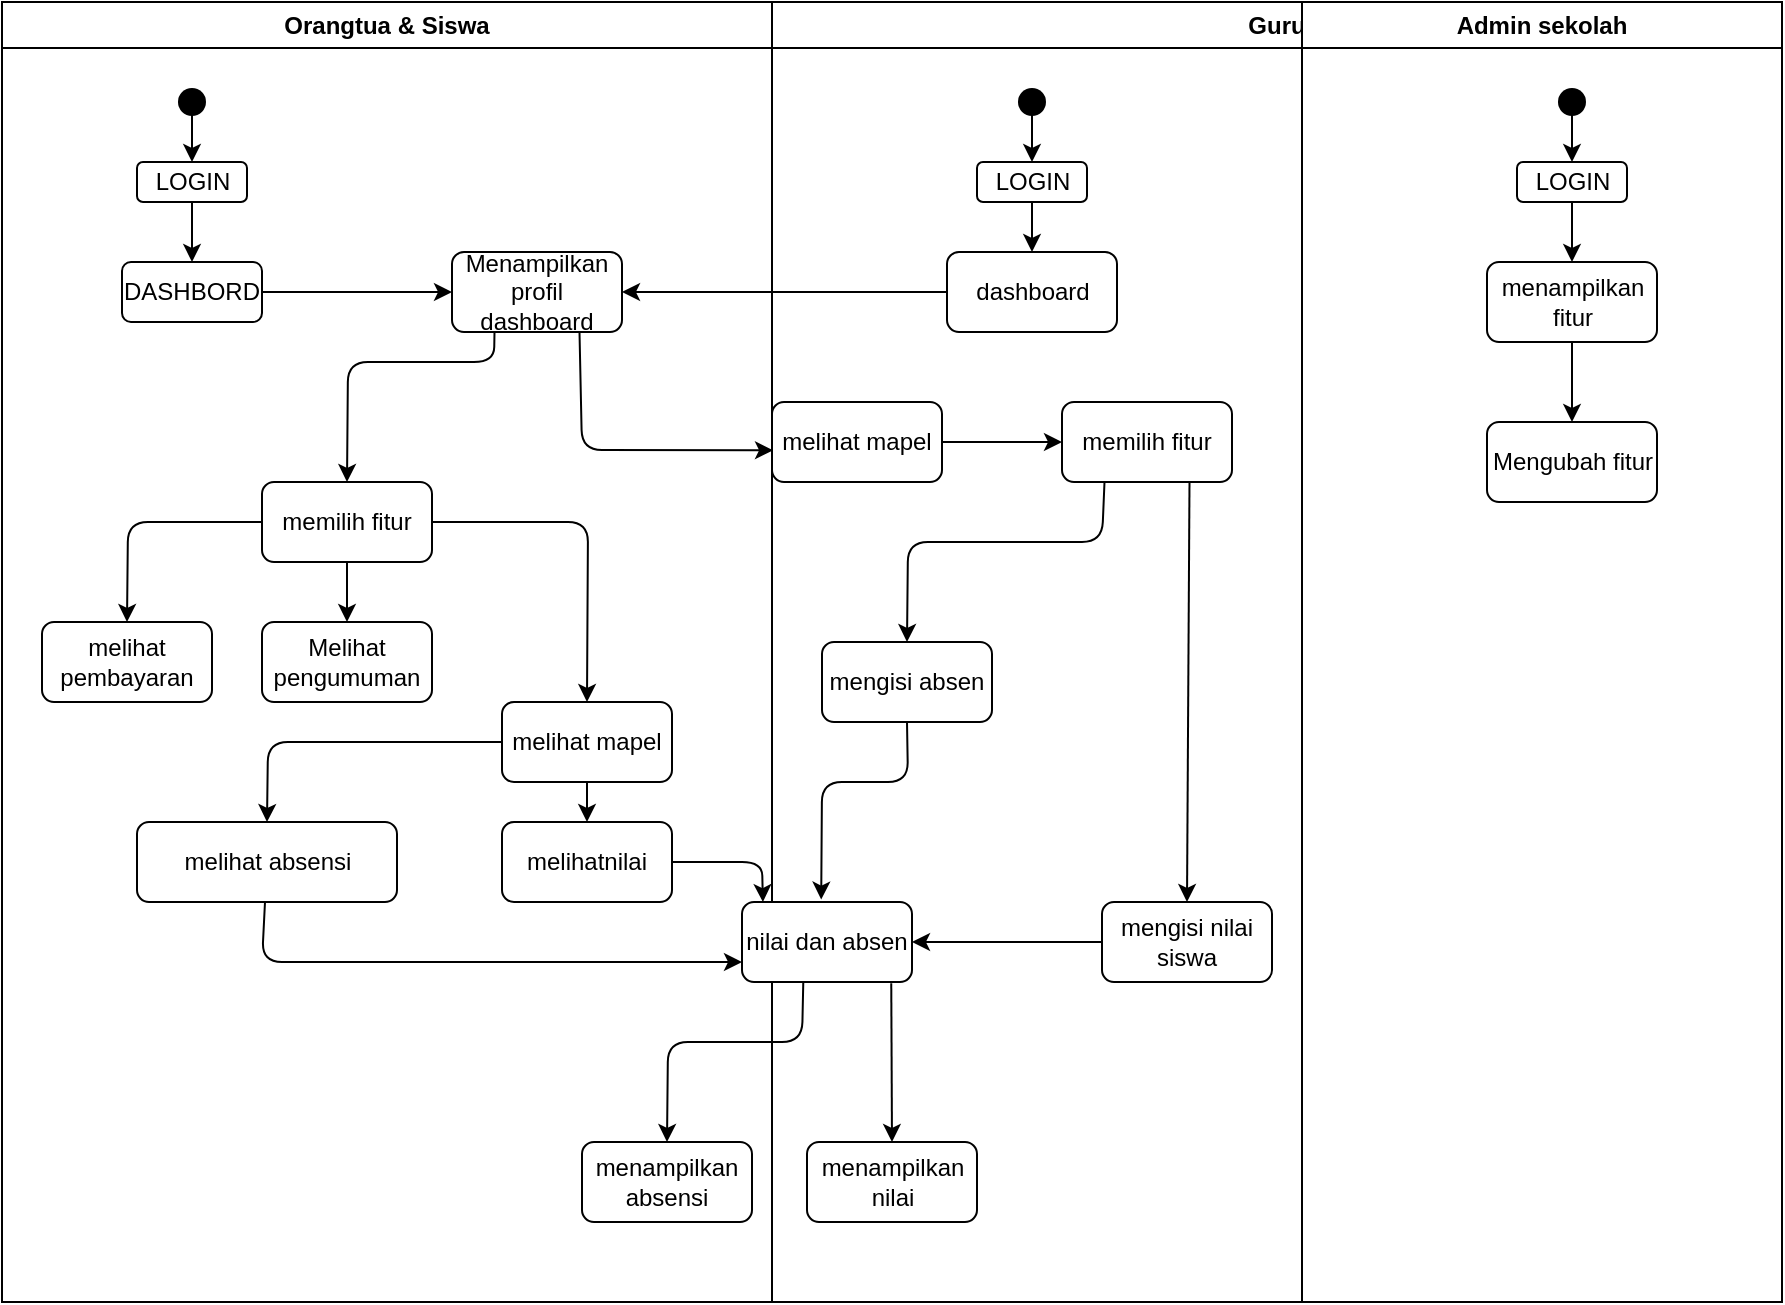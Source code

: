 <mxfile>
    <diagram id="Db7OJCisMnHbvPnB_t9w" name="Page-1">
        <mxGraphModel dx="1599" dy="490" grid="1" gridSize="10" guides="1" tooltips="1" connect="1" arrows="1" fold="1" page="1" pageScale="1" pageWidth="850" pageHeight="1100" math="0" shadow="0">
            <root>
                <mxCell id="0"/>
                <mxCell id="1" parent="0"/>
                <mxCell id="6" value="Orangtua &amp;amp; Siswa" style="swimlane;whiteSpace=wrap;html=1;" parent="1" vertex="1">
                    <mxGeometry x="-80" y="150" width="385" height="650" as="geometry"/>
                </mxCell>
                <mxCell id="9" value="" style="shape=waypoint;sketch=0;fillStyle=solid;size=6;pointerEvents=1;points=[];fillColor=none;resizable=0;rotatable=0;perimeter=centerPerimeter;snapToPoint=1;strokeWidth=5;" parent="6" vertex="1">
                    <mxGeometry x="85" y="40" width="20" height="20" as="geometry"/>
                </mxCell>
                <mxCell id="11" value="LOGIN" style="rounded=1;whiteSpace=wrap;html=1;" parent="6" vertex="1">
                    <mxGeometry x="67.5" y="80" width="55" height="20" as="geometry"/>
                </mxCell>
                <mxCell id="12" value="" style="endArrow=classic;html=1;exitX=0.398;exitY=0.731;exitDx=0;exitDy=0;exitPerimeter=0;entryX=0.5;entryY=0;entryDx=0;entryDy=0;" parent="6" source="9" target="11" edge="1">
                    <mxGeometry width="50" height="50" relative="1" as="geometry">
                        <mxPoint x="225" y="180" as="sourcePoint"/>
                        <mxPoint x="275" y="130" as="targetPoint"/>
                    </mxGeometry>
                </mxCell>
                <mxCell id="13" value="DASHBORD" style="rounded=1;whiteSpace=wrap;html=1;" parent="6" vertex="1">
                    <mxGeometry x="60" y="130" width="70" height="30" as="geometry"/>
                </mxCell>
                <mxCell id="85" style="edgeStyle=none;html=1;entryX=0.5;entryY=0;entryDx=0;entryDy=0;" edge="1" parent="6" source="15" target="56">
                    <mxGeometry relative="1" as="geometry">
                        <Array as="points">
                            <mxPoint x="63" y="260"/>
                        </Array>
                    </mxGeometry>
                </mxCell>
                <mxCell id="86" style="edgeStyle=none;html=1;entryX=0.5;entryY=0;entryDx=0;entryDy=0;" edge="1" parent="6" source="15" target="57">
                    <mxGeometry relative="1" as="geometry"/>
                </mxCell>
                <mxCell id="96" style="edgeStyle=none;html=1;entryX=0.5;entryY=0;entryDx=0;entryDy=0;" edge="1" parent="6" source="15" target="58">
                    <mxGeometry relative="1" as="geometry">
                        <Array as="points">
                            <mxPoint x="293" y="260"/>
                        </Array>
                    </mxGeometry>
                </mxCell>
                <mxCell id="15" value="memilih fitur" style="rounded=1;whiteSpace=wrap;html=1;" parent="6" vertex="1">
                    <mxGeometry x="130" y="240" width="85" height="40" as="geometry"/>
                </mxCell>
                <mxCell id="16" value="" style="endArrow=classic;html=1;exitX=0.5;exitY=1;exitDx=0;exitDy=0;" parent="6" source="11" target="13" edge="1">
                    <mxGeometry width="50" height="50" relative="1" as="geometry">
                        <mxPoint x="265" y="240" as="sourcePoint"/>
                        <mxPoint x="315" y="190" as="targetPoint"/>
                    </mxGeometry>
                </mxCell>
                <mxCell id="97" style="edgeStyle=none;html=1;entryX=0.5;entryY=0;entryDx=0;entryDy=0;" edge="1" parent="6" source="58" target="19">
                    <mxGeometry relative="1" as="geometry">
                        <Array as="points">
                            <mxPoint x="133" y="370"/>
                        </Array>
                    </mxGeometry>
                </mxCell>
                <mxCell id="98" style="edgeStyle=none;html=1;exitX=0.5;exitY=1;exitDx=0;exitDy=0;entryX=0.5;entryY=0;entryDx=0;entryDy=0;" edge="1" parent="6" source="58" target="55">
                    <mxGeometry relative="1" as="geometry"/>
                </mxCell>
                <mxCell id="58" value="melihat mapel" style="rounded=1;whiteSpace=wrap;html=1;" parent="6" vertex="1">
                    <mxGeometry x="250" y="350" width="85" height="40" as="geometry"/>
                </mxCell>
                <mxCell id="19" value="melihat absensi" style="rounded=1;whiteSpace=wrap;html=1;" parent="6" vertex="1">
                    <mxGeometry x="67.5" y="410" width="130" height="40" as="geometry"/>
                </mxCell>
                <mxCell id="57" value="Melihat pengumuman" style="rounded=1;whiteSpace=wrap;html=1;" parent="6" vertex="1">
                    <mxGeometry x="130" y="310" width="85" height="40" as="geometry"/>
                </mxCell>
                <mxCell id="56" value="melihat pembayaran" style="rounded=1;whiteSpace=wrap;html=1;" parent="6" vertex="1">
                    <mxGeometry x="20" y="310" width="85" height="40" as="geometry"/>
                </mxCell>
                <mxCell id="55" value="melihatnilai" style="rounded=1;whiteSpace=wrap;html=1;" parent="6" vertex="1">
                    <mxGeometry x="250" y="410" width="85" height="40" as="geometry"/>
                </mxCell>
                <mxCell id="88" style="edgeStyle=none;html=1;entryX=0.5;entryY=0;entryDx=0;entryDy=0;exitX=0.25;exitY=1;exitDx=0;exitDy=0;" edge="1" parent="6" source="14" target="15">
                    <mxGeometry relative="1" as="geometry">
                        <mxPoint x="240" y="170" as="sourcePoint"/>
                        <Array as="points">
                            <mxPoint x="246" y="180"/>
                            <mxPoint x="173" y="180"/>
                        </Array>
                    </mxGeometry>
                </mxCell>
                <mxCell id="14" value="Menampilkan profil dashboard" style="rounded=1;whiteSpace=wrap;html=1;" parent="6" vertex="1">
                    <mxGeometry x="225" y="125" width="85" height="40" as="geometry"/>
                </mxCell>
                <mxCell id="17" value="" style="endArrow=classic;html=1;exitX=1;exitY=0.5;exitDx=0;exitDy=0;entryX=0;entryY=0.5;entryDx=0;entryDy=0;" parent="6" source="13" target="14" edge="1">
                    <mxGeometry width="50" height="50" relative="1" as="geometry">
                        <mxPoint x="195" y="110" as="sourcePoint"/>
                        <mxPoint x="195" y="140" as="targetPoint"/>
                    </mxGeometry>
                </mxCell>
                <mxCell id="74" value="menampilkan absensi" style="rounded=1;whiteSpace=wrap;html=1;" parent="6" vertex="1">
                    <mxGeometry x="290" y="570" width="85" height="40" as="geometry"/>
                </mxCell>
                <mxCell id="7" value="Guru" style="swimlane;whiteSpace=wrap;html=1;" parent="1" vertex="1">
                    <mxGeometry x="305" y="150" width="505" height="650" as="geometry"/>
                </mxCell>
                <mxCell id="21" value="dashboard" style="rounded=1;whiteSpace=wrap;html=1;" parent="7" vertex="1">
                    <mxGeometry x="87.5" y="125" width="85" height="40" as="geometry"/>
                </mxCell>
                <mxCell id="25" value="" style="shape=waypoint;sketch=0;fillStyle=solid;size=6;pointerEvents=1;points=[];fillColor=none;resizable=0;rotatable=0;perimeter=centerPerimeter;snapToPoint=1;strokeWidth=5;" parent="7" vertex="1">
                    <mxGeometry x="120" y="40" width="20" height="20" as="geometry"/>
                </mxCell>
                <mxCell id="79" style="edgeStyle=none;html=1;entryX=0.5;entryY=0;entryDx=0;entryDy=0;" edge="1" parent="7" source="26" target="21">
                    <mxGeometry relative="1" as="geometry"/>
                </mxCell>
                <mxCell id="26" value="LOGIN" style="rounded=1;whiteSpace=wrap;html=1;" parent="7" vertex="1">
                    <mxGeometry x="102.5" y="80" width="55" height="20" as="geometry"/>
                </mxCell>
                <mxCell id="29" value="" style="endArrow=classic;html=1;entryX=0.5;entryY=0;entryDx=0;entryDy=0;" parent="7" source="25" target="26" edge="1">
                    <mxGeometry width="50" height="50" relative="1" as="geometry">
                        <mxPoint x="-185" y="60" as="sourcePoint"/>
                        <mxPoint x="-185" y="90" as="targetPoint"/>
                    </mxGeometry>
                </mxCell>
                <mxCell id="32" value="melihat mapel" style="rounded=1;whiteSpace=wrap;html=1;" parent="7" vertex="1">
                    <mxGeometry y="200" width="85" height="40" as="geometry"/>
                </mxCell>
                <mxCell id="36" value="mengisi absen" style="rounded=1;whiteSpace=wrap;html=1;" parent="7" vertex="1">
                    <mxGeometry x="25" y="320" width="85" height="40" as="geometry"/>
                </mxCell>
                <mxCell id="82" style="edgeStyle=none;html=1;entryX=0.5;entryY=0;entryDx=0;entryDy=0;exitX=0.25;exitY=1;exitDx=0;exitDy=0;" edge="1" parent="7" source="48" target="36">
                    <mxGeometry relative="1" as="geometry">
                        <Array as="points">
                            <mxPoint x="165" y="270"/>
                            <mxPoint x="68" y="270"/>
                        </Array>
                    </mxGeometry>
                </mxCell>
                <mxCell id="48" value="memilih fitur" style="rounded=1;whiteSpace=wrap;html=1;" parent="7" vertex="1">
                    <mxGeometry x="145" y="200" width="85" height="40" as="geometry"/>
                </mxCell>
                <mxCell id="49" value="" style="endArrow=classic;html=1;entryX=0;entryY=0.5;entryDx=0;entryDy=0;exitX=1;exitY=0.5;exitDx=0;exitDy=0;" parent="7" source="32" target="48" edge="1">
                    <mxGeometry width="50" height="50" relative="1" as="geometry">
                        <mxPoint x="-55" y="260" as="sourcePoint"/>
                        <mxPoint x="-5" y="210" as="targetPoint"/>
                    </mxGeometry>
                </mxCell>
                <mxCell id="73" value="menampilkan nilai" style="rounded=1;whiteSpace=wrap;html=1;" parent="7" vertex="1">
                    <mxGeometry x="17.5" y="570" width="85" height="40" as="geometry"/>
                </mxCell>
                <mxCell id="8" value="Admin sekolah" style="swimlane;whiteSpace=wrap;html=1;startSize=23;" parent="7" vertex="1">
                    <mxGeometry x="265" width="240" height="650" as="geometry"/>
                </mxCell>
                <mxCell id="103" style="edgeStyle=none;html=1;entryX=0.5;entryY=0;entryDx=0;entryDy=0;" edge="1" parent="8" source="27" target="31">
                    <mxGeometry relative="1" as="geometry"/>
                </mxCell>
                <mxCell id="27" value="LOGIN" style="rounded=1;whiteSpace=wrap;html=1;" parent="8" vertex="1">
                    <mxGeometry x="107.5" y="80" width="55" height="20" as="geometry"/>
                </mxCell>
                <mxCell id="28" value="" style="shape=waypoint;sketch=0;fillStyle=solid;size=6;pointerEvents=1;points=[];fillColor=none;resizable=0;rotatable=0;perimeter=centerPerimeter;snapToPoint=1;strokeWidth=5;" parent="8" vertex="1">
                    <mxGeometry x="125" y="40" width="20" height="20" as="geometry"/>
                </mxCell>
                <mxCell id="30" value="" style="endArrow=classic;html=1;entryX=0.5;entryY=0;entryDx=0;entryDy=0;exitX=0.002;exitY=0.872;exitDx=0;exitDy=0;exitPerimeter=0;" parent="8" source="28" target="27" edge="1">
                    <mxGeometry width="50" height="50" relative="1" as="geometry">
                        <mxPoint x="-100" y="60" as="sourcePoint"/>
                        <mxPoint x="-100" y="90" as="targetPoint"/>
                    </mxGeometry>
                </mxCell>
                <mxCell id="104" style="edgeStyle=none;html=1;entryX=0.5;entryY=0;entryDx=0;entryDy=0;" edge="1" parent="8" source="31" target="70">
                    <mxGeometry relative="1" as="geometry"/>
                </mxCell>
                <mxCell id="31" value="menampilkan fitur" style="rounded=1;whiteSpace=wrap;html=1;" parent="8" vertex="1">
                    <mxGeometry x="92.5" y="130" width="85" height="40" as="geometry"/>
                </mxCell>
                <mxCell id="70" value="Mengubah fitur" style="rounded=1;whiteSpace=wrap;html=1;" parent="8" vertex="1">
                    <mxGeometry x="92.5" y="210" width="85" height="40" as="geometry"/>
                </mxCell>
                <mxCell id="68" value="" style="endArrow=classic;html=1;exitX=1;exitY=0.5;exitDx=0;exitDy=0;entryX=0.123;entryY=0.001;entryDx=0;entryDy=0;entryPerimeter=0;" parent="1" source="55" target="64" edge="1">
                    <mxGeometry width="50" height="50" relative="1" as="geometry">
                        <mxPoint x="402" y="477" as="sourcePoint"/>
                        <mxPoint x="337" y="540" as="targetPoint"/>
                        <Array as="points">
                            <mxPoint x="300" y="580"/>
                        </Array>
                    </mxGeometry>
                </mxCell>
                <mxCell id="34" value="" style="endArrow=classic;html=1;exitX=0;exitY=0.5;exitDx=0;exitDy=0;entryX=1;entryY=0.5;entryDx=0;entryDy=0;" parent="1" source="21" target="14" edge="1">
                    <mxGeometry width="50" height="50" relative="1" as="geometry">
                        <mxPoint x="155" y="305" as="sourcePoint"/>
                        <mxPoint x="260" y="305" as="targetPoint"/>
                    </mxGeometry>
                </mxCell>
                <mxCell id="78" style="edgeStyle=none;html=1;entryX=0.006;entryY=0.603;entryDx=0;entryDy=0;entryPerimeter=0;exitX=0.75;exitY=1;exitDx=0;exitDy=0;" edge="1" parent="1" source="14" target="32">
                    <mxGeometry relative="1" as="geometry">
                        <Array as="points">
                            <mxPoint x="210" y="374"/>
                        </Array>
                    </mxGeometry>
                </mxCell>
                <mxCell id="99" style="edgeStyle=none;html=1;entryX=0;entryY=0.75;entryDx=0;entryDy=0;" edge="1" parent="1" source="19" target="64">
                    <mxGeometry relative="1" as="geometry">
                        <Array as="points">
                            <mxPoint x="50" y="630"/>
                        </Array>
                    </mxGeometry>
                </mxCell>
                <mxCell id="100" style="edgeStyle=none;html=1;entryX=0.5;entryY=0;entryDx=0;entryDy=0;exitX=0.361;exitY=0.95;exitDx=0;exitDy=0;exitPerimeter=0;" edge="1" parent="1" source="64" target="74">
                    <mxGeometry relative="1" as="geometry">
                        <Array as="points">
                            <mxPoint x="320" y="670"/>
                            <mxPoint x="253" y="670"/>
                        </Array>
                    </mxGeometry>
                </mxCell>
                <mxCell id="101" style="edgeStyle=none;html=1;entryX=0.5;entryY=0;entryDx=0;entryDy=0;exitX=0.878;exitY=1.017;exitDx=0;exitDy=0;exitPerimeter=0;" edge="1" parent="1" source="64" target="73">
                    <mxGeometry relative="1" as="geometry"/>
                </mxCell>
                <mxCell id="64" value="nilai dan absen" style="rounded=1;whiteSpace=wrap;html=1;" parent="1" vertex="1">
                    <mxGeometry x="290" y="600" width="85" height="40" as="geometry"/>
                </mxCell>
                <mxCell id="81" style="edgeStyle=none;html=1;entryX=1;entryY=0.5;entryDx=0;entryDy=0;" edge="1" parent="1" source="37" target="64">
                    <mxGeometry relative="1" as="geometry"/>
                </mxCell>
                <mxCell id="102" style="edgeStyle=none;html=1;entryX=0.466;entryY=-0.03;entryDx=0;entryDy=0;exitX=0.5;exitY=1;exitDx=0;exitDy=0;entryPerimeter=0;" edge="1" parent="1" source="36" target="64">
                    <mxGeometry relative="1" as="geometry">
                        <Array as="points">
                            <mxPoint x="373" y="540"/>
                            <mxPoint x="330" y="540"/>
                        </Array>
                    </mxGeometry>
                </mxCell>
                <mxCell id="37" value="mengisi nilai siswa" style="rounded=1;whiteSpace=wrap;html=1;" parent="1" vertex="1">
                    <mxGeometry x="470" y="600" width="85" height="40" as="geometry"/>
                </mxCell>
                <mxCell id="80" style="edgeStyle=none;html=1;entryX=0.5;entryY=0;entryDx=0;entryDy=0;exitX=0.75;exitY=1;exitDx=0;exitDy=0;" edge="1" parent="1" source="48" target="37">
                    <mxGeometry relative="1" as="geometry">
                        <Array as="points"/>
                    </mxGeometry>
                </mxCell>
            </root>
        </mxGraphModel>
    </diagram>
</mxfile>